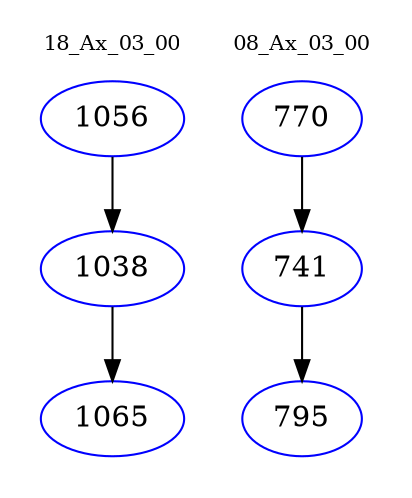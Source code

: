 digraph{
subgraph cluster_0 {
color = white
label = "18_Ax_03_00";
fontsize=10;
T0_1056 [label="1056", color="blue"]
T0_1056 -> T0_1038 [color="black"]
T0_1038 [label="1038", color="blue"]
T0_1038 -> T0_1065 [color="black"]
T0_1065 [label="1065", color="blue"]
}
subgraph cluster_1 {
color = white
label = "08_Ax_03_00";
fontsize=10;
T1_770 [label="770", color="blue"]
T1_770 -> T1_741 [color="black"]
T1_741 [label="741", color="blue"]
T1_741 -> T1_795 [color="black"]
T1_795 [label="795", color="blue"]
}
}
